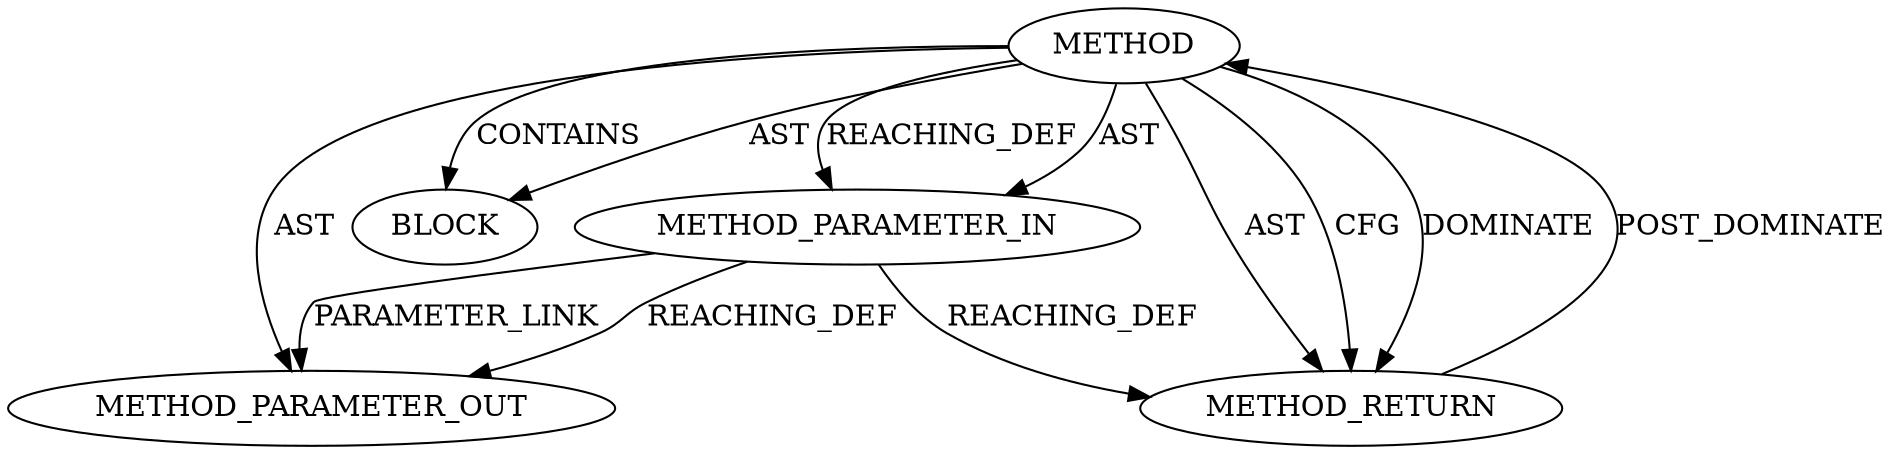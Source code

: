 digraph {
  12619 [label=METHOD AST_PARENT_TYPE="NAMESPACE_BLOCK" AST_PARENT_FULL_NAME="<global>" ORDER=0 CODE="<empty>" FULL_NAME="from_msgr" IS_EXTERNAL=true FILENAME="<empty>" SIGNATURE="" NAME="from_msgr"]
  13495 [label=METHOD_PARAMETER_OUT ORDER=1 CODE="p1" IS_VARIADIC=false TYPE_FULL_NAME="ANY" EVALUATION_STRATEGY="BY_VALUE" INDEX=1 NAME="p1"]
  12621 [label=BLOCK ORDER=1 ARGUMENT_INDEX=1 CODE="<empty>" TYPE_FULL_NAME="ANY"]
  12620 [label=METHOD_PARAMETER_IN ORDER=1 CODE="p1" IS_VARIADIC=false TYPE_FULL_NAME="ANY" EVALUATION_STRATEGY="BY_VALUE" INDEX=1 NAME="p1"]
  12622 [label=METHOD_RETURN ORDER=2 CODE="RET" TYPE_FULL_NAME="ANY" EVALUATION_STRATEGY="BY_VALUE"]
  12619 -> 12622 [label=AST ]
  12619 -> 12620 [label=REACHING_DEF VARIABLE=""]
  12619 -> 12620 [label=AST ]
  12619 -> 12621 [label=CONTAINS ]
  12620 -> 13495 [label=PARAMETER_LINK ]
  12619 -> 12622 [label=CFG ]
  12619 -> 13495 [label=AST ]
  12620 -> 13495 [label=REACHING_DEF VARIABLE="p1"]
  12619 -> 12622 [label=DOMINATE ]
  12619 -> 12621 [label=AST ]
  12620 -> 12622 [label=REACHING_DEF VARIABLE="p1"]
  12622 -> 12619 [label=POST_DOMINATE ]
}
